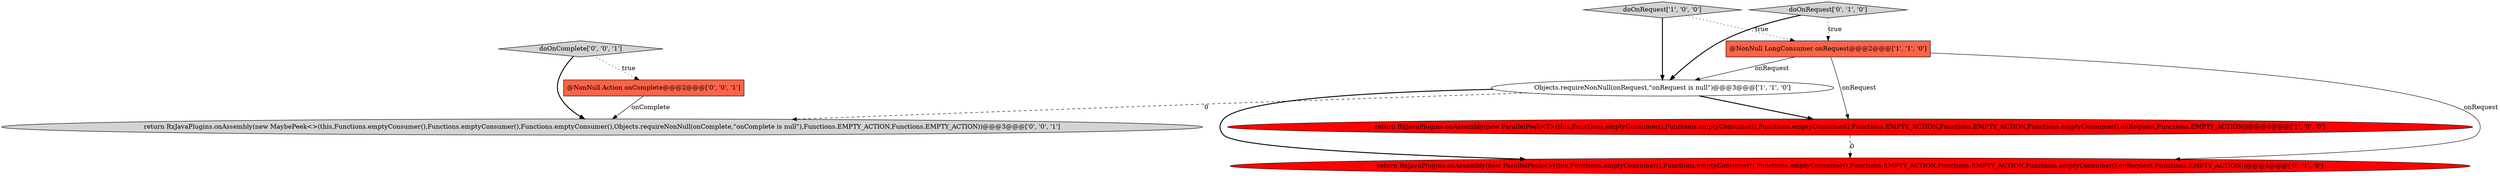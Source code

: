 digraph {
8 [style = filled, label = "return RxJavaPlugins.onAssembly(new MaybePeek<>(this,Functions.emptyConsumer(),Functions.emptyConsumer(),Functions.emptyConsumer(),Objects.requireNonNull(onComplete,\"onComplete is null\"),Functions.EMPTY_ACTION,Functions.EMPTY_ACTION))@@@3@@@['0', '0', '1']", fillcolor = lightgray, shape = ellipse image = "AAA0AAABBB3BBB"];
3 [style = filled, label = "@NonNull LongConsumer onRequest@@@2@@@['1', '1', '0']", fillcolor = tomato, shape = box image = "AAA0AAABBB1BBB"];
6 [style = filled, label = "@NonNull Action onComplete@@@2@@@['0', '0', '1']", fillcolor = tomato, shape = box image = "AAA0AAABBB3BBB"];
0 [style = filled, label = "return RxJavaPlugins.onAssembly(new ParallelPeek<T>(this,Functions.emptyConsumer(),Functions.emptyConsumer(),Functions.emptyConsumer(),Functions.EMPTY_ACTION,Functions.EMPTY_ACTION,Functions.emptyConsumer(),onRequest,Functions.EMPTY_ACTION))@@@4@@@['1', '0', '0']", fillcolor = red, shape = ellipse image = "AAA1AAABBB1BBB"];
1 [style = filled, label = "Objects.requireNonNull(onRequest,\"onRequest is null\")@@@3@@@['1', '1', '0']", fillcolor = white, shape = ellipse image = "AAA0AAABBB1BBB"];
7 [style = filled, label = "doOnComplete['0', '0', '1']", fillcolor = lightgray, shape = diamond image = "AAA0AAABBB3BBB"];
2 [style = filled, label = "doOnRequest['1', '0', '0']", fillcolor = lightgray, shape = diamond image = "AAA0AAABBB1BBB"];
4 [style = filled, label = "doOnRequest['0', '1', '0']", fillcolor = lightgray, shape = diamond image = "AAA0AAABBB2BBB"];
5 [style = filled, label = "return RxJavaPlugins.onAssembly(new ParallelPeek<>(this,Functions.emptyConsumer(),Functions.emptyConsumer(),Functions.emptyConsumer(),Functions.EMPTY_ACTION,Functions.EMPTY_ACTION,Functions.emptyConsumer(),onRequest,Functions.EMPTY_ACTION))@@@4@@@['0', '1', '0']", fillcolor = red, shape = ellipse image = "AAA1AAABBB2BBB"];
1->5 [style = bold, label=""];
2->3 [style = dotted, label="true"];
3->5 [style = solid, label="onRequest"];
1->8 [style = dashed, label="0"];
7->6 [style = dotted, label="true"];
4->1 [style = bold, label=""];
6->8 [style = solid, label="onComplete"];
4->3 [style = dotted, label="true"];
1->0 [style = bold, label=""];
3->1 [style = solid, label="onRequest"];
0->5 [style = dashed, label="0"];
7->8 [style = bold, label=""];
2->1 [style = bold, label=""];
3->0 [style = solid, label="onRequest"];
}
